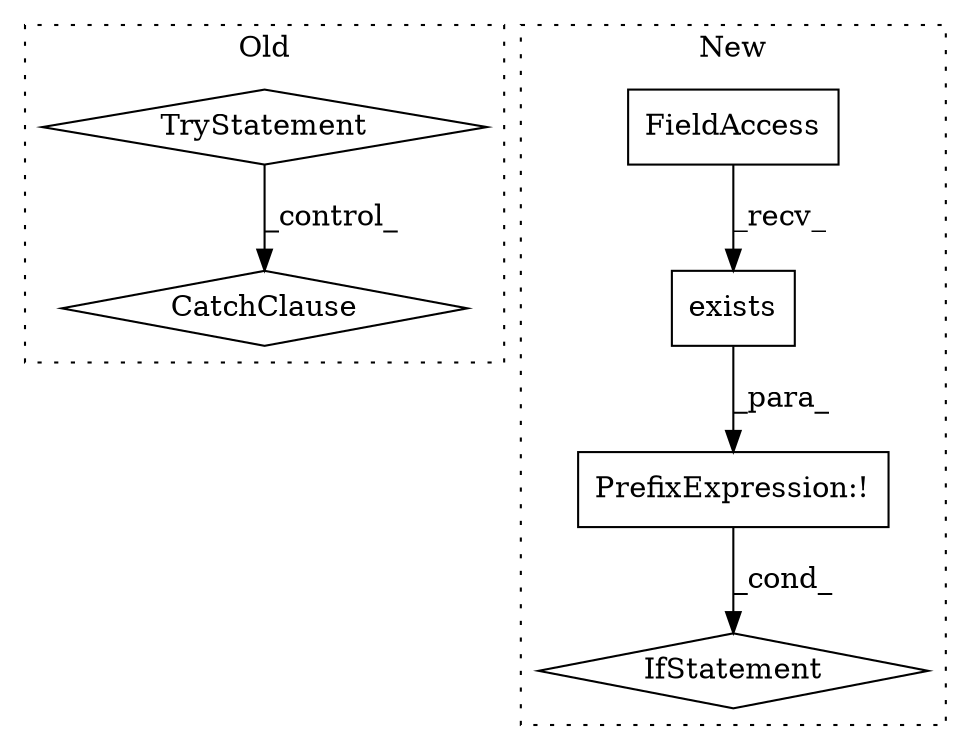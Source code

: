 digraph G {
subgraph cluster0 {
1 [label="CatchClause" a="12" s="1084,1118" l="11,2" shape="diamond"];
4 [label="TryStatement" a="54" s="1050" l="4" shape="diamond"];
label = "Old";
style="dotted";
}
subgraph cluster1 {
2 [label="exists" a="32" s="1010,1022" l="7,1" shape="box"];
3 [label="IfStatement" a="25" s="997,1023" l="4,2" shape="diamond"];
5 [label="FieldAccess" a="22" s="1002" l="7" shape="box"];
6 [label="PrefixExpression:!" a="38" s="1001" l="1" shape="box"];
label = "New";
style="dotted";
}
2 -> 6 [label="_para_"];
4 -> 1 [label="_control_"];
5 -> 2 [label="_recv_"];
6 -> 3 [label="_cond_"];
}